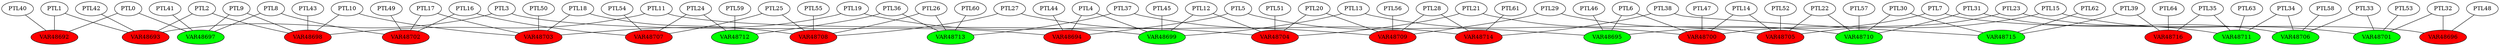 graph model {
PTL0 -- VAR48692;

PTL0 -- VAR48697;

PTL1 -- VAR48692;

PTL1 -- VAR48693;

PTL2 -- VAR48693;

PTL2 -- VAR48698;

PTL3 -- VAR48693;

PTL3 -- VAR48694;

PTL4 -- VAR48694;

PTL4 -- VAR48699;

PTL5 -- VAR48694;

PTL5 -- VAR48695;

PTL6 -- VAR48695;

PTL6 -- VAR48700;

PTL7 -- VAR48695;

PTL7 -- VAR48696;

PTL8 -- VAR48697;

PTL8 -- VAR48702;

PTL9 -- VAR48697;

PTL9 -- VAR48698;

PTL10 -- VAR48698;

PTL10 -- VAR48703;

PTL11 -- VAR48698;

PTL11 -- VAR48699;

PTL12 -- VAR48699;

PTL12 -- VAR48704;

PTL13 -- VAR48699;

PTL13 -- VAR48700;

PTL14 -- VAR48700;

PTL14 -- VAR48705;

PTL15 -- VAR48700;

PTL15 -- VAR48701;

PTL16 -- VAR48702;

PTL16 -- VAR48707;

PTL17 -- VAR48702;

PTL17 -- VAR48703;

PTL18 -- VAR48703;

PTL18 -- VAR48708;

PTL19 -- VAR48703;

PTL19 -- VAR48704;

PTL20 -- VAR48704;

PTL20 -- VAR48709;

PTL21 -- VAR48704;

PTL21 -- VAR48705;

PTL22 -- VAR48705;

PTL22 -- VAR48710;

PTL23 -- VAR48705;

PTL23 -- VAR48706;

PTL24 -- VAR48707;

PTL24 -- VAR48712;

PTL25 -- VAR48707;

PTL25 -- VAR48708;

PTL26 -- VAR48708;

PTL26 -- VAR48713;

PTL27 -- VAR48708;

PTL27 -- VAR48709;

PTL28 -- VAR48709;

PTL28 -- VAR48714;

PTL29 -- VAR48709;

PTL29 -- VAR48710;

PTL30 -- VAR48710;

PTL30 -- VAR48715;

PTL31 -- VAR48710;

PTL31 -- VAR48711;

PTL32 -- VAR48696;

PTL32 -- VAR48701;

PTL33 -- VAR48701;

PTL33 -- VAR48706;

PTL34 -- VAR48706;

PTL34 -- VAR48711;

PTL35 -- VAR48711;

PTL35 -- VAR48716;

PTL36 -- VAR48712;

PTL36 -- VAR48713;

PTL37 -- VAR48713;

PTL37 -- VAR48714;

PTL38 -- VAR48714;

PTL38 -- VAR48715;

PTL39 -- VAR48715;

PTL39 -- VAR48716;

PTL40 -- VAR48692;

PTL41 -- VAR48697;

PTL42 -- VAR48693;

PTL43 -- VAR48698;

PTL44 -- VAR48694;

PTL45 -- VAR48699;

PTL46 -- VAR48695;

PTL47 -- VAR48700;

PTL48 -- VAR48696;

PTL49 -- VAR48702;

PTL50 -- VAR48703;

PTL51 -- VAR48704;

PTL52 -- VAR48705;

PTL53 -- VAR48701;

PTL54 -- VAR48707;

PTL55 -- VAR48708;

PTL56 -- VAR48709;

PTL57 -- VAR48710;

PTL58 -- VAR48706;

PTL59 -- VAR48712;

PTL60 -- VAR48713;

PTL61 -- VAR48714;

PTL62 -- VAR48715;

PTL63 -- VAR48711;

PTL64 -- VAR48716;

VAR48692 [style=filled fillcolor=red];
VAR48697 [style=filled fillcolor=green];
VAR48693 [style=filled fillcolor=red];
VAR48698 [style=filled fillcolor=red];
VAR48694 [style=filled fillcolor=red];
VAR48699 [style=filled fillcolor=green];
VAR48695 [style=filled fillcolor=green];
VAR48700 [style=filled fillcolor=red];
VAR48696 [style=filled fillcolor=red];
VAR48702 [style=filled fillcolor=red];
VAR48703 [style=filled fillcolor=red];
VAR48704 [style=filled fillcolor=red];
VAR48705 [style=filled fillcolor=red];
VAR48701 [style=filled fillcolor=green];
VAR48707 [style=filled fillcolor=red];
VAR48708 [style=filled fillcolor=red];
VAR48709 [style=filled fillcolor=red];
VAR48710 [style=filled fillcolor=green];
VAR48706 [style=filled fillcolor=green];
VAR48712 [style=filled fillcolor=green];
VAR48713 [style=filled fillcolor=green];
VAR48714 [style=filled fillcolor=red];
VAR48715 [style=filled fillcolor=green];
VAR48711 [style=filled fillcolor=green];
VAR48716 [style=filled fillcolor=red];
}
